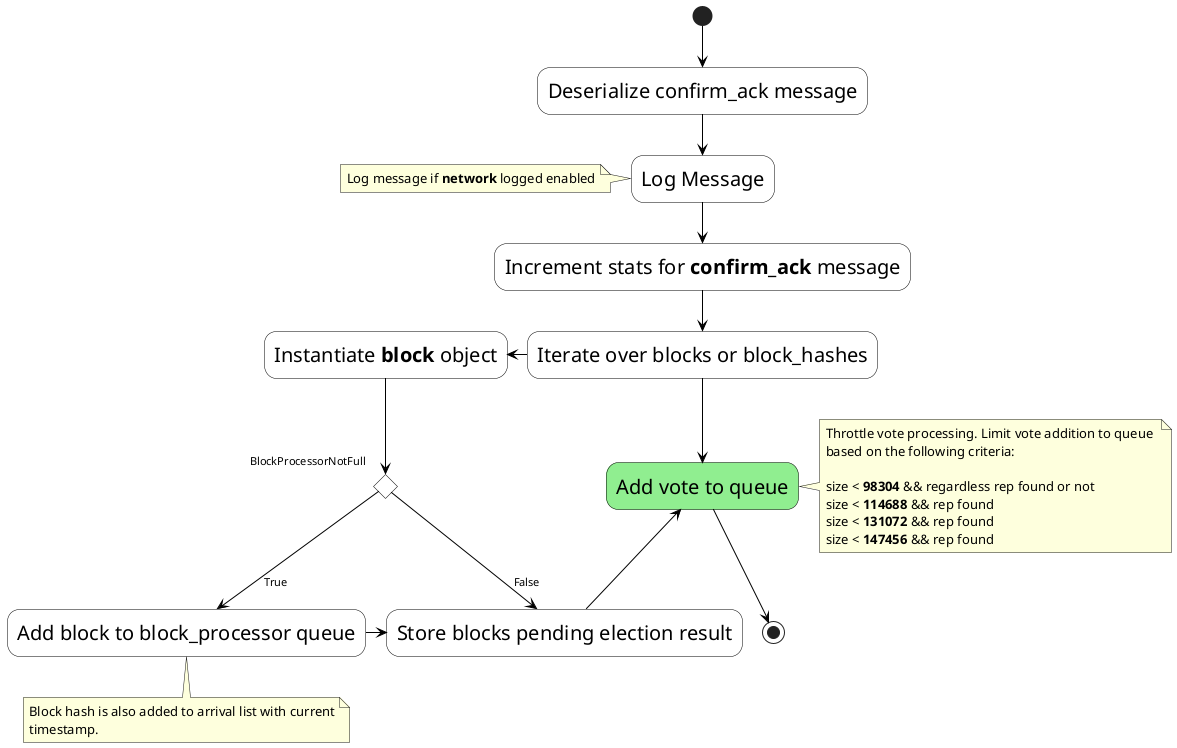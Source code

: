 @startuml

skinparam TitleFontSize 30
skinparam ActivityFontSize 20
skinparam ActivityBackgroundColor #FFFFFF
skinparam ArrowColor Black
skinparam ActivityBorderColor Black

(*)--> Deserialize confirm_ack message

--> Log Message
note left
Log message if **network** logged enabled
end note

--> Increment stats for **confirm_ack** message
--> "Iterate over blocks or block_hashes"
-left> Instantiate **block** object
if BlockProcessorNotFull
    -->[True] Add block to block_processor queue
    note bottom
    Block hash is also added to arrival list with current
    timestamp.
    end note
    -right> "Store blocks pending election result"
else
    -right>[False] "Store blocks pending election result"
end if

"Store blocks pending election result" -up> "Add vote to queue"
"Iterate over blocks or block_hashes" --> "Add vote to queue"#LightGreen
note right
Throttle vote processing. Limit vote addition to queue 
based on the following criteria:

size < **98304** && regardless rep found or not
size < **114688** && rep found
size < **131072** && rep found
size < **147456** && rep found
end note
-->(*)
@enduml
